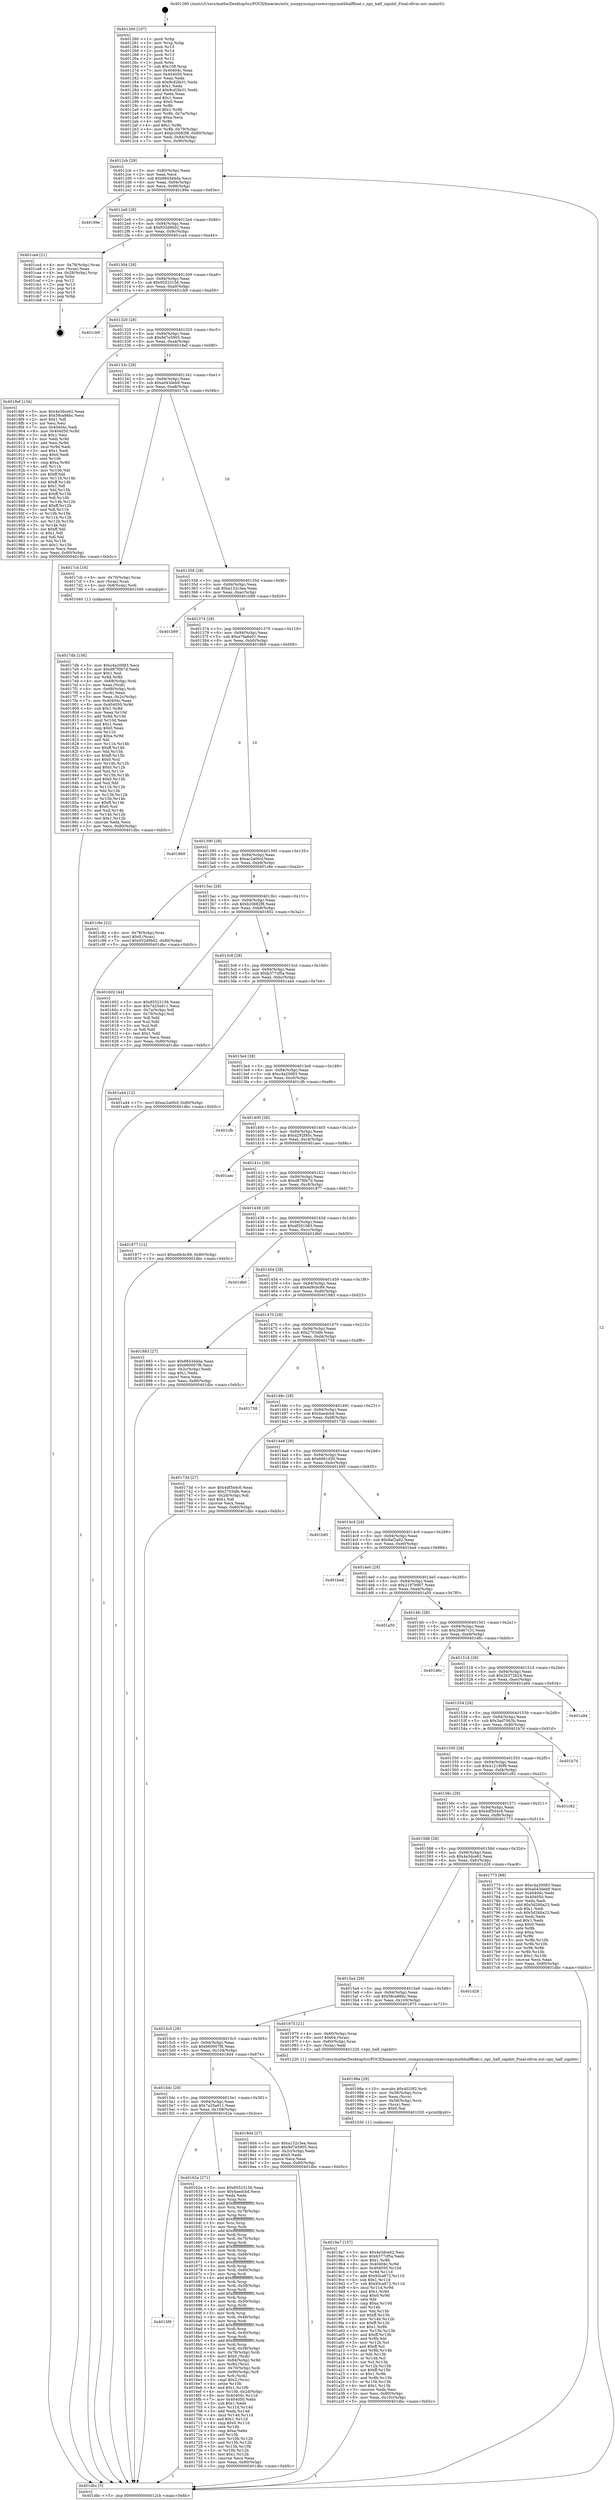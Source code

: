 digraph "0x401260" {
  label = "0x401260 (/mnt/c/Users/mathe/Desktop/tcc/POCII/binaries/extr_numpynumpycoresrcnpymathhalffloat.c_npy_half_signbit_Final-ollvm.out::main(0))"
  labelloc = "t"
  node[shape=record]

  Entry [label="",width=0.3,height=0.3,shape=circle,fillcolor=black,style=filled]
  "0x4012cb" [label="{
     0x4012cb [29]\l
     | [instrs]\l
     &nbsp;&nbsp;0x4012cb \<+3\>: mov -0x80(%rbp),%eax\l
     &nbsp;&nbsp;0x4012ce \<+2\>: mov %eax,%ecx\l
     &nbsp;&nbsp;0x4012d0 \<+6\>: sub $0x8843d4da,%ecx\l
     &nbsp;&nbsp;0x4012d6 \<+6\>: mov %eax,-0x94(%rbp)\l
     &nbsp;&nbsp;0x4012dc \<+6\>: mov %ecx,-0x98(%rbp)\l
     &nbsp;&nbsp;0x4012e2 \<+6\>: je 000000000040189e \<main+0x63e\>\l
  }"]
  "0x40189e" [label="{
     0x40189e\l
  }", style=dashed]
  "0x4012e8" [label="{
     0x4012e8 [28]\l
     | [instrs]\l
     &nbsp;&nbsp;0x4012e8 \<+5\>: jmp 00000000004012ed \<main+0x8d\>\l
     &nbsp;&nbsp;0x4012ed \<+6\>: mov -0x94(%rbp),%eax\l
     &nbsp;&nbsp;0x4012f3 \<+5\>: sub $0x932d9b02,%eax\l
     &nbsp;&nbsp;0x4012f8 \<+6\>: mov %eax,-0x9c(%rbp)\l
     &nbsp;&nbsp;0x4012fe \<+6\>: je 0000000000401ca4 \<main+0xa44\>\l
  }"]
  Exit [label="",width=0.3,height=0.3,shape=circle,fillcolor=black,style=filled,peripheries=2]
  "0x401ca4" [label="{
     0x401ca4 [21]\l
     | [instrs]\l
     &nbsp;&nbsp;0x401ca4 \<+4\>: mov -0x78(%rbp),%rax\l
     &nbsp;&nbsp;0x401ca8 \<+2\>: mov (%rax),%eax\l
     &nbsp;&nbsp;0x401caa \<+4\>: lea -0x28(%rbp),%rsp\l
     &nbsp;&nbsp;0x401cae \<+1\>: pop %rbx\l
     &nbsp;&nbsp;0x401caf \<+2\>: pop %r12\l
     &nbsp;&nbsp;0x401cb1 \<+2\>: pop %r13\l
     &nbsp;&nbsp;0x401cb3 \<+2\>: pop %r14\l
     &nbsp;&nbsp;0x401cb5 \<+2\>: pop %r15\l
     &nbsp;&nbsp;0x401cb7 \<+1\>: pop %rbp\l
     &nbsp;&nbsp;0x401cb8 \<+1\>: ret\l
  }"]
  "0x401304" [label="{
     0x401304 [28]\l
     | [instrs]\l
     &nbsp;&nbsp;0x401304 \<+5\>: jmp 0000000000401309 \<main+0xa9\>\l
     &nbsp;&nbsp;0x401309 \<+6\>: mov -0x94(%rbp),%eax\l
     &nbsp;&nbsp;0x40130f \<+5\>: sub $0x95523156,%eax\l
     &nbsp;&nbsp;0x401314 \<+6\>: mov %eax,-0xa0(%rbp)\l
     &nbsp;&nbsp;0x40131a \<+6\>: je 0000000000401cb9 \<main+0xa59\>\l
  }"]
  "0x4019a7" [label="{
     0x4019a7 [157]\l
     | [instrs]\l
     &nbsp;&nbsp;0x4019a7 \<+5\>: mov $0x4e3dce62,%esi\l
     &nbsp;&nbsp;0x4019ac \<+5\>: mov $0xb377cf5a,%edx\l
     &nbsp;&nbsp;0x4019b1 \<+3\>: mov $0x1,%r8b\l
     &nbsp;&nbsp;0x4019b4 \<+8\>: mov 0x40404c,%r9d\l
     &nbsp;&nbsp;0x4019bc \<+8\>: mov 0x404050,%r10d\l
     &nbsp;&nbsp;0x4019c4 \<+3\>: mov %r9d,%r11d\l
     &nbsp;&nbsp;0x4019c7 \<+7\>: add $0x93ca672,%r11d\l
     &nbsp;&nbsp;0x4019ce \<+4\>: sub $0x1,%r11d\l
     &nbsp;&nbsp;0x4019d2 \<+7\>: sub $0x93ca672,%r11d\l
     &nbsp;&nbsp;0x4019d9 \<+4\>: imul %r11d,%r9d\l
     &nbsp;&nbsp;0x4019dd \<+4\>: and $0x1,%r9d\l
     &nbsp;&nbsp;0x4019e1 \<+4\>: cmp $0x0,%r9d\l
     &nbsp;&nbsp;0x4019e5 \<+3\>: sete %bl\l
     &nbsp;&nbsp;0x4019e8 \<+4\>: cmp $0xa,%r10d\l
     &nbsp;&nbsp;0x4019ec \<+4\>: setl %r14b\l
     &nbsp;&nbsp;0x4019f0 \<+3\>: mov %bl,%r15b\l
     &nbsp;&nbsp;0x4019f3 \<+4\>: xor $0xff,%r15b\l
     &nbsp;&nbsp;0x4019f7 \<+3\>: mov %r14b,%r12b\l
     &nbsp;&nbsp;0x4019fa \<+4\>: xor $0xff,%r12b\l
     &nbsp;&nbsp;0x4019fe \<+4\>: xor $0x1,%r8b\l
     &nbsp;&nbsp;0x401a02 \<+3\>: mov %r15b,%r13b\l
     &nbsp;&nbsp;0x401a05 \<+4\>: and $0xff,%r13b\l
     &nbsp;&nbsp;0x401a09 \<+3\>: and %r8b,%bl\l
     &nbsp;&nbsp;0x401a0c \<+3\>: mov %r12b,%cl\l
     &nbsp;&nbsp;0x401a0f \<+3\>: and $0xff,%cl\l
     &nbsp;&nbsp;0x401a12 \<+3\>: and %r8b,%r14b\l
     &nbsp;&nbsp;0x401a15 \<+3\>: or %bl,%r13b\l
     &nbsp;&nbsp;0x401a18 \<+3\>: or %r14b,%cl\l
     &nbsp;&nbsp;0x401a1b \<+3\>: xor %cl,%r13b\l
     &nbsp;&nbsp;0x401a1e \<+3\>: or %r12b,%r15b\l
     &nbsp;&nbsp;0x401a21 \<+4\>: xor $0xff,%r15b\l
     &nbsp;&nbsp;0x401a25 \<+4\>: or $0x1,%r8b\l
     &nbsp;&nbsp;0x401a29 \<+3\>: and %r8b,%r15b\l
     &nbsp;&nbsp;0x401a2c \<+3\>: or %r15b,%r13b\l
     &nbsp;&nbsp;0x401a2f \<+4\>: test $0x1,%r13b\l
     &nbsp;&nbsp;0x401a33 \<+3\>: cmovne %edx,%esi\l
     &nbsp;&nbsp;0x401a36 \<+3\>: mov %esi,-0x80(%rbp)\l
     &nbsp;&nbsp;0x401a39 \<+6\>: mov %eax,-0x10c(%rbp)\l
     &nbsp;&nbsp;0x401a3f \<+5\>: jmp 0000000000401dbc \<main+0xb5c\>\l
  }"]
  "0x401cb9" [label="{
     0x401cb9\l
  }", style=dashed]
  "0x401320" [label="{
     0x401320 [28]\l
     | [instrs]\l
     &nbsp;&nbsp;0x401320 \<+5\>: jmp 0000000000401325 \<main+0xc5\>\l
     &nbsp;&nbsp;0x401325 \<+6\>: mov -0x94(%rbp),%eax\l
     &nbsp;&nbsp;0x40132b \<+5\>: sub $0x9d7e5905,%eax\l
     &nbsp;&nbsp;0x401330 \<+6\>: mov %eax,-0xa4(%rbp)\l
     &nbsp;&nbsp;0x401336 \<+6\>: je 00000000004018ef \<main+0x68f\>\l
  }"]
  "0x40198a" [label="{
     0x40198a [29]\l
     | [instrs]\l
     &nbsp;&nbsp;0x40198a \<+10\>: movabs $0x4020f2,%rdi\l
     &nbsp;&nbsp;0x401994 \<+4\>: mov -0x58(%rbp),%rcx\l
     &nbsp;&nbsp;0x401998 \<+2\>: mov %eax,(%rcx)\l
     &nbsp;&nbsp;0x40199a \<+4\>: mov -0x58(%rbp),%rcx\l
     &nbsp;&nbsp;0x40199e \<+2\>: mov (%rcx),%esi\l
     &nbsp;&nbsp;0x4019a0 \<+2\>: mov $0x0,%al\l
     &nbsp;&nbsp;0x4019a2 \<+5\>: call 0000000000401030 \<printf@plt\>\l
     | [calls]\l
     &nbsp;&nbsp;0x401030 \{1\} (unknown)\l
  }"]
  "0x4018ef" [label="{
     0x4018ef [134]\l
     | [instrs]\l
     &nbsp;&nbsp;0x4018ef \<+5\>: mov $0x4e3dce62,%eax\l
     &nbsp;&nbsp;0x4018f4 \<+5\>: mov $0x58ca86bc,%ecx\l
     &nbsp;&nbsp;0x4018f9 \<+2\>: mov $0x1,%dl\l
     &nbsp;&nbsp;0x4018fb \<+2\>: xor %esi,%esi\l
     &nbsp;&nbsp;0x4018fd \<+7\>: mov 0x40404c,%edi\l
     &nbsp;&nbsp;0x401904 \<+8\>: mov 0x404050,%r8d\l
     &nbsp;&nbsp;0x40190c \<+3\>: sub $0x1,%esi\l
     &nbsp;&nbsp;0x40190f \<+3\>: mov %edi,%r9d\l
     &nbsp;&nbsp;0x401912 \<+3\>: add %esi,%r9d\l
     &nbsp;&nbsp;0x401915 \<+4\>: imul %r9d,%edi\l
     &nbsp;&nbsp;0x401919 \<+3\>: and $0x1,%edi\l
     &nbsp;&nbsp;0x40191c \<+3\>: cmp $0x0,%edi\l
     &nbsp;&nbsp;0x40191f \<+4\>: sete %r10b\l
     &nbsp;&nbsp;0x401923 \<+4\>: cmp $0xa,%r8d\l
     &nbsp;&nbsp;0x401927 \<+4\>: setl %r11b\l
     &nbsp;&nbsp;0x40192b \<+3\>: mov %r10b,%bl\l
     &nbsp;&nbsp;0x40192e \<+3\>: xor $0xff,%bl\l
     &nbsp;&nbsp;0x401931 \<+3\>: mov %r11b,%r14b\l
     &nbsp;&nbsp;0x401934 \<+4\>: xor $0xff,%r14b\l
     &nbsp;&nbsp;0x401938 \<+3\>: xor $0x1,%dl\l
     &nbsp;&nbsp;0x40193b \<+3\>: mov %bl,%r15b\l
     &nbsp;&nbsp;0x40193e \<+4\>: and $0xff,%r15b\l
     &nbsp;&nbsp;0x401942 \<+3\>: and %dl,%r10b\l
     &nbsp;&nbsp;0x401945 \<+3\>: mov %r14b,%r12b\l
     &nbsp;&nbsp;0x401948 \<+4\>: and $0xff,%r12b\l
     &nbsp;&nbsp;0x40194c \<+3\>: and %dl,%r11b\l
     &nbsp;&nbsp;0x40194f \<+3\>: or %r10b,%r15b\l
     &nbsp;&nbsp;0x401952 \<+3\>: or %r11b,%r12b\l
     &nbsp;&nbsp;0x401955 \<+3\>: xor %r12b,%r15b\l
     &nbsp;&nbsp;0x401958 \<+3\>: or %r14b,%bl\l
     &nbsp;&nbsp;0x40195b \<+3\>: xor $0xff,%bl\l
     &nbsp;&nbsp;0x40195e \<+3\>: or $0x1,%dl\l
     &nbsp;&nbsp;0x401961 \<+2\>: and %dl,%bl\l
     &nbsp;&nbsp;0x401963 \<+3\>: or %bl,%r15b\l
     &nbsp;&nbsp;0x401966 \<+4\>: test $0x1,%r15b\l
     &nbsp;&nbsp;0x40196a \<+3\>: cmovne %ecx,%eax\l
     &nbsp;&nbsp;0x40196d \<+3\>: mov %eax,-0x80(%rbp)\l
     &nbsp;&nbsp;0x401970 \<+5\>: jmp 0000000000401dbc \<main+0xb5c\>\l
  }"]
  "0x40133c" [label="{
     0x40133c [28]\l
     | [instrs]\l
     &nbsp;&nbsp;0x40133c \<+5\>: jmp 0000000000401341 \<main+0xe1\>\l
     &nbsp;&nbsp;0x401341 \<+6\>: mov -0x94(%rbp),%eax\l
     &nbsp;&nbsp;0x401347 \<+5\>: sub $0xa043deb9,%eax\l
     &nbsp;&nbsp;0x40134c \<+6\>: mov %eax,-0xa8(%rbp)\l
     &nbsp;&nbsp;0x401352 \<+6\>: je 00000000004017cb \<main+0x56b\>\l
  }"]
  "0x4017db" [label="{
     0x4017db [156]\l
     | [instrs]\l
     &nbsp;&nbsp;0x4017db \<+5\>: mov $0xc4a20083,%ecx\l
     &nbsp;&nbsp;0x4017e0 \<+5\>: mov $0xd87f0b7d,%edx\l
     &nbsp;&nbsp;0x4017e5 \<+3\>: mov $0x1,%sil\l
     &nbsp;&nbsp;0x4017e8 \<+3\>: xor %r8d,%r8d\l
     &nbsp;&nbsp;0x4017eb \<+4\>: mov -0x68(%rbp),%rdi\l
     &nbsp;&nbsp;0x4017ef \<+2\>: mov %eax,(%rdi)\l
     &nbsp;&nbsp;0x4017f1 \<+4\>: mov -0x68(%rbp),%rdi\l
     &nbsp;&nbsp;0x4017f5 \<+2\>: mov (%rdi),%eax\l
     &nbsp;&nbsp;0x4017f7 \<+3\>: mov %eax,-0x2c(%rbp)\l
     &nbsp;&nbsp;0x4017fa \<+7\>: mov 0x40404c,%eax\l
     &nbsp;&nbsp;0x401801 \<+8\>: mov 0x404050,%r9d\l
     &nbsp;&nbsp;0x401809 \<+4\>: sub $0x1,%r8d\l
     &nbsp;&nbsp;0x40180d \<+3\>: mov %eax,%r10d\l
     &nbsp;&nbsp;0x401810 \<+3\>: add %r8d,%r10d\l
     &nbsp;&nbsp;0x401813 \<+4\>: imul %r10d,%eax\l
     &nbsp;&nbsp;0x401817 \<+3\>: and $0x1,%eax\l
     &nbsp;&nbsp;0x40181a \<+3\>: cmp $0x0,%eax\l
     &nbsp;&nbsp;0x40181d \<+4\>: sete %r11b\l
     &nbsp;&nbsp;0x401821 \<+4\>: cmp $0xa,%r9d\l
     &nbsp;&nbsp;0x401825 \<+3\>: setl %bl\l
     &nbsp;&nbsp;0x401828 \<+3\>: mov %r11b,%r14b\l
     &nbsp;&nbsp;0x40182b \<+4\>: xor $0xff,%r14b\l
     &nbsp;&nbsp;0x40182f \<+3\>: mov %bl,%r15b\l
     &nbsp;&nbsp;0x401832 \<+4\>: xor $0xff,%r15b\l
     &nbsp;&nbsp;0x401836 \<+4\>: xor $0x0,%sil\l
     &nbsp;&nbsp;0x40183a \<+3\>: mov %r14b,%r12b\l
     &nbsp;&nbsp;0x40183d \<+4\>: and $0x0,%r12b\l
     &nbsp;&nbsp;0x401841 \<+3\>: and %sil,%r11b\l
     &nbsp;&nbsp;0x401844 \<+3\>: mov %r15b,%r13b\l
     &nbsp;&nbsp;0x401847 \<+4\>: and $0x0,%r13b\l
     &nbsp;&nbsp;0x40184b \<+3\>: and %sil,%bl\l
     &nbsp;&nbsp;0x40184e \<+3\>: or %r11b,%r12b\l
     &nbsp;&nbsp;0x401851 \<+3\>: or %bl,%r13b\l
     &nbsp;&nbsp;0x401854 \<+3\>: xor %r13b,%r12b\l
     &nbsp;&nbsp;0x401857 \<+3\>: or %r15b,%r14b\l
     &nbsp;&nbsp;0x40185a \<+4\>: xor $0xff,%r14b\l
     &nbsp;&nbsp;0x40185e \<+4\>: or $0x0,%sil\l
     &nbsp;&nbsp;0x401862 \<+3\>: and %sil,%r14b\l
     &nbsp;&nbsp;0x401865 \<+3\>: or %r14b,%r12b\l
     &nbsp;&nbsp;0x401868 \<+4\>: test $0x1,%r12b\l
     &nbsp;&nbsp;0x40186c \<+3\>: cmovne %edx,%ecx\l
     &nbsp;&nbsp;0x40186f \<+3\>: mov %ecx,-0x80(%rbp)\l
     &nbsp;&nbsp;0x401872 \<+5\>: jmp 0000000000401dbc \<main+0xb5c\>\l
  }"]
  "0x4017cb" [label="{
     0x4017cb [16]\l
     | [instrs]\l
     &nbsp;&nbsp;0x4017cb \<+4\>: mov -0x70(%rbp),%rax\l
     &nbsp;&nbsp;0x4017cf \<+3\>: mov (%rax),%rax\l
     &nbsp;&nbsp;0x4017d2 \<+4\>: mov 0x8(%rax),%rdi\l
     &nbsp;&nbsp;0x4017d6 \<+5\>: call 0000000000401040 \<atoi@plt\>\l
     | [calls]\l
     &nbsp;&nbsp;0x401040 \{1\} (unknown)\l
  }"]
  "0x401358" [label="{
     0x401358 [28]\l
     | [instrs]\l
     &nbsp;&nbsp;0x401358 \<+5\>: jmp 000000000040135d \<main+0xfd\>\l
     &nbsp;&nbsp;0x40135d \<+6\>: mov -0x94(%rbp),%eax\l
     &nbsp;&nbsp;0x401363 \<+5\>: sub $0xa132c3ea,%eax\l
     &nbsp;&nbsp;0x401368 \<+6\>: mov %eax,-0xac(%rbp)\l
     &nbsp;&nbsp;0x40136e \<+6\>: je 0000000000401b89 \<main+0x929\>\l
  }"]
  "0x4015f8" [label="{
     0x4015f8\l
  }", style=dashed]
  "0x401b89" [label="{
     0x401b89\l
  }", style=dashed]
  "0x401374" [label="{
     0x401374 [28]\l
     | [instrs]\l
     &nbsp;&nbsp;0x401374 \<+5\>: jmp 0000000000401379 \<main+0x119\>\l
     &nbsp;&nbsp;0x401379 \<+6\>: mov -0x94(%rbp),%eax\l
     &nbsp;&nbsp;0x40137f \<+5\>: sub $0xa76a6e01,%eax\l
     &nbsp;&nbsp;0x401384 \<+6\>: mov %eax,-0xb0(%rbp)\l
     &nbsp;&nbsp;0x40138a \<+6\>: je 00000000004018b9 \<main+0x659\>\l
  }"]
  "0x40162e" [label="{
     0x40162e [271]\l
     | [instrs]\l
     &nbsp;&nbsp;0x40162e \<+5\>: mov $0x95523156,%eax\l
     &nbsp;&nbsp;0x401633 \<+5\>: mov $0x4aedcbd,%ecx\l
     &nbsp;&nbsp;0x401638 \<+2\>: xor %edx,%edx\l
     &nbsp;&nbsp;0x40163a \<+3\>: mov %rsp,%rsi\l
     &nbsp;&nbsp;0x40163d \<+4\>: add $0xfffffffffffffff0,%rsi\l
     &nbsp;&nbsp;0x401641 \<+3\>: mov %rsi,%rsp\l
     &nbsp;&nbsp;0x401644 \<+4\>: mov %rsi,-0x78(%rbp)\l
     &nbsp;&nbsp;0x401648 \<+3\>: mov %rsp,%rsi\l
     &nbsp;&nbsp;0x40164b \<+4\>: add $0xfffffffffffffff0,%rsi\l
     &nbsp;&nbsp;0x40164f \<+3\>: mov %rsi,%rsp\l
     &nbsp;&nbsp;0x401652 \<+3\>: mov %rsp,%rdi\l
     &nbsp;&nbsp;0x401655 \<+4\>: add $0xfffffffffffffff0,%rdi\l
     &nbsp;&nbsp;0x401659 \<+3\>: mov %rdi,%rsp\l
     &nbsp;&nbsp;0x40165c \<+4\>: mov %rdi,-0x70(%rbp)\l
     &nbsp;&nbsp;0x401660 \<+3\>: mov %rsp,%rdi\l
     &nbsp;&nbsp;0x401663 \<+4\>: add $0xfffffffffffffff0,%rdi\l
     &nbsp;&nbsp;0x401667 \<+3\>: mov %rdi,%rsp\l
     &nbsp;&nbsp;0x40166a \<+4\>: mov %rdi,-0x68(%rbp)\l
     &nbsp;&nbsp;0x40166e \<+3\>: mov %rsp,%rdi\l
     &nbsp;&nbsp;0x401671 \<+4\>: add $0xfffffffffffffff0,%rdi\l
     &nbsp;&nbsp;0x401675 \<+3\>: mov %rdi,%rsp\l
     &nbsp;&nbsp;0x401678 \<+4\>: mov %rdi,-0x60(%rbp)\l
     &nbsp;&nbsp;0x40167c \<+3\>: mov %rsp,%rdi\l
     &nbsp;&nbsp;0x40167f \<+4\>: add $0xfffffffffffffff0,%rdi\l
     &nbsp;&nbsp;0x401683 \<+3\>: mov %rdi,%rsp\l
     &nbsp;&nbsp;0x401686 \<+4\>: mov %rdi,-0x58(%rbp)\l
     &nbsp;&nbsp;0x40168a \<+3\>: mov %rsp,%rdi\l
     &nbsp;&nbsp;0x40168d \<+4\>: add $0xfffffffffffffff0,%rdi\l
     &nbsp;&nbsp;0x401691 \<+3\>: mov %rdi,%rsp\l
     &nbsp;&nbsp;0x401694 \<+4\>: mov %rdi,-0x50(%rbp)\l
     &nbsp;&nbsp;0x401698 \<+3\>: mov %rsp,%rdi\l
     &nbsp;&nbsp;0x40169b \<+4\>: add $0xfffffffffffffff0,%rdi\l
     &nbsp;&nbsp;0x40169f \<+3\>: mov %rdi,%rsp\l
     &nbsp;&nbsp;0x4016a2 \<+4\>: mov %rdi,-0x48(%rbp)\l
     &nbsp;&nbsp;0x4016a6 \<+3\>: mov %rsp,%rdi\l
     &nbsp;&nbsp;0x4016a9 \<+4\>: add $0xfffffffffffffff0,%rdi\l
     &nbsp;&nbsp;0x4016ad \<+3\>: mov %rdi,%rsp\l
     &nbsp;&nbsp;0x4016b0 \<+4\>: mov %rdi,-0x40(%rbp)\l
     &nbsp;&nbsp;0x4016b4 \<+3\>: mov %rsp,%rdi\l
     &nbsp;&nbsp;0x4016b7 \<+4\>: add $0xfffffffffffffff0,%rdi\l
     &nbsp;&nbsp;0x4016bb \<+3\>: mov %rdi,%rsp\l
     &nbsp;&nbsp;0x4016be \<+4\>: mov %rdi,-0x38(%rbp)\l
     &nbsp;&nbsp;0x4016c2 \<+4\>: mov -0x78(%rbp),%rdi\l
     &nbsp;&nbsp;0x4016c6 \<+6\>: movl $0x0,(%rdi)\l
     &nbsp;&nbsp;0x4016cc \<+7\>: mov -0x84(%rbp),%r8d\l
     &nbsp;&nbsp;0x4016d3 \<+3\>: mov %r8d,(%rsi)\l
     &nbsp;&nbsp;0x4016d6 \<+4\>: mov -0x70(%rbp),%rdi\l
     &nbsp;&nbsp;0x4016da \<+7\>: mov -0x90(%rbp),%r9\l
     &nbsp;&nbsp;0x4016e1 \<+3\>: mov %r9,(%rdi)\l
     &nbsp;&nbsp;0x4016e4 \<+3\>: cmpl $0x2,(%rsi)\l
     &nbsp;&nbsp;0x4016e7 \<+4\>: setne %r10b\l
     &nbsp;&nbsp;0x4016eb \<+4\>: and $0x1,%r10b\l
     &nbsp;&nbsp;0x4016ef \<+4\>: mov %r10b,-0x2d(%rbp)\l
     &nbsp;&nbsp;0x4016f3 \<+8\>: mov 0x40404c,%r11d\l
     &nbsp;&nbsp;0x4016fb \<+7\>: mov 0x404050,%ebx\l
     &nbsp;&nbsp;0x401702 \<+3\>: sub $0x1,%edx\l
     &nbsp;&nbsp;0x401705 \<+3\>: mov %r11d,%r14d\l
     &nbsp;&nbsp;0x401708 \<+3\>: add %edx,%r14d\l
     &nbsp;&nbsp;0x40170b \<+4\>: imul %r14d,%r11d\l
     &nbsp;&nbsp;0x40170f \<+4\>: and $0x1,%r11d\l
     &nbsp;&nbsp;0x401713 \<+4\>: cmp $0x0,%r11d\l
     &nbsp;&nbsp;0x401717 \<+4\>: sete %r10b\l
     &nbsp;&nbsp;0x40171b \<+3\>: cmp $0xa,%ebx\l
     &nbsp;&nbsp;0x40171e \<+4\>: setl %r15b\l
     &nbsp;&nbsp;0x401722 \<+3\>: mov %r10b,%r12b\l
     &nbsp;&nbsp;0x401725 \<+3\>: and %r15b,%r12b\l
     &nbsp;&nbsp;0x401728 \<+3\>: xor %r15b,%r10b\l
     &nbsp;&nbsp;0x40172b \<+3\>: or %r10b,%r12b\l
     &nbsp;&nbsp;0x40172e \<+4\>: test $0x1,%r12b\l
     &nbsp;&nbsp;0x401732 \<+3\>: cmovne %ecx,%eax\l
     &nbsp;&nbsp;0x401735 \<+3\>: mov %eax,-0x80(%rbp)\l
     &nbsp;&nbsp;0x401738 \<+5\>: jmp 0000000000401dbc \<main+0xb5c\>\l
  }"]
  "0x4018b9" [label="{
     0x4018b9\l
  }", style=dashed]
  "0x401390" [label="{
     0x401390 [28]\l
     | [instrs]\l
     &nbsp;&nbsp;0x401390 \<+5\>: jmp 0000000000401395 \<main+0x135\>\l
     &nbsp;&nbsp;0x401395 \<+6\>: mov -0x94(%rbp),%eax\l
     &nbsp;&nbsp;0x40139b \<+5\>: sub $0xac2a00cf,%eax\l
     &nbsp;&nbsp;0x4013a0 \<+6\>: mov %eax,-0xb4(%rbp)\l
     &nbsp;&nbsp;0x4013a6 \<+6\>: je 0000000000401c8e \<main+0xa2e\>\l
  }"]
  "0x4015dc" [label="{
     0x4015dc [28]\l
     | [instrs]\l
     &nbsp;&nbsp;0x4015dc \<+5\>: jmp 00000000004015e1 \<main+0x381\>\l
     &nbsp;&nbsp;0x4015e1 \<+6\>: mov -0x94(%rbp),%eax\l
     &nbsp;&nbsp;0x4015e7 \<+5\>: sub $0x7a25a911,%eax\l
     &nbsp;&nbsp;0x4015ec \<+6\>: mov %eax,-0x108(%rbp)\l
     &nbsp;&nbsp;0x4015f2 \<+6\>: je 000000000040162e \<main+0x3ce\>\l
  }"]
  "0x401c8e" [label="{
     0x401c8e [22]\l
     | [instrs]\l
     &nbsp;&nbsp;0x401c8e \<+4\>: mov -0x78(%rbp),%rax\l
     &nbsp;&nbsp;0x401c92 \<+6\>: movl $0x0,(%rax)\l
     &nbsp;&nbsp;0x401c98 \<+7\>: movl $0x932d9b02,-0x80(%rbp)\l
     &nbsp;&nbsp;0x401c9f \<+5\>: jmp 0000000000401dbc \<main+0xb5c\>\l
  }"]
  "0x4013ac" [label="{
     0x4013ac [28]\l
     | [instrs]\l
     &nbsp;&nbsp;0x4013ac \<+5\>: jmp 00000000004013b1 \<main+0x151\>\l
     &nbsp;&nbsp;0x4013b1 \<+6\>: mov -0x94(%rbp),%eax\l
     &nbsp;&nbsp;0x4013b7 \<+5\>: sub $0xb20682f8,%eax\l
     &nbsp;&nbsp;0x4013bc \<+6\>: mov %eax,-0xb8(%rbp)\l
     &nbsp;&nbsp;0x4013c2 \<+6\>: je 0000000000401602 \<main+0x3a2\>\l
  }"]
  "0x4018d4" [label="{
     0x4018d4 [27]\l
     | [instrs]\l
     &nbsp;&nbsp;0x4018d4 \<+5\>: mov $0xa132c3ea,%eax\l
     &nbsp;&nbsp;0x4018d9 \<+5\>: mov $0x9d7e5905,%ecx\l
     &nbsp;&nbsp;0x4018de \<+3\>: mov -0x2c(%rbp),%edx\l
     &nbsp;&nbsp;0x4018e1 \<+3\>: cmp $0x0,%edx\l
     &nbsp;&nbsp;0x4018e4 \<+3\>: cmove %ecx,%eax\l
     &nbsp;&nbsp;0x4018e7 \<+3\>: mov %eax,-0x80(%rbp)\l
     &nbsp;&nbsp;0x4018ea \<+5\>: jmp 0000000000401dbc \<main+0xb5c\>\l
  }"]
  "0x401602" [label="{
     0x401602 [44]\l
     | [instrs]\l
     &nbsp;&nbsp;0x401602 \<+5\>: mov $0x95523156,%eax\l
     &nbsp;&nbsp;0x401607 \<+5\>: mov $0x7a25a911,%ecx\l
     &nbsp;&nbsp;0x40160c \<+3\>: mov -0x7a(%rbp),%dl\l
     &nbsp;&nbsp;0x40160f \<+4\>: mov -0x79(%rbp),%sil\l
     &nbsp;&nbsp;0x401613 \<+3\>: mov %dl,%dil\l
     &nbsp;&nbsp;0x401616 \<+3\>: and %sil,%dil\l
     &nbsp;&nbsp;0x401619 \<+3\>: xor %sil,%dl\l
     &nbsp;&nbsp;0x40161c \<+3\>: or %dl,%dil\l
     &nbsp;&nbsp;0x40161f \<+4\>: test $0x1,%dil\l
     &nbsp;&nbsp;0x401623 \<+3\>: cmovne %ecx,%eax\l
     &nbsp;&nbsp;0x401626 \<+3\>: mov %eax,-0x80(%rbp)\l
     &nbsp;&nbsp;0x401629 \<+5\>: jmp 0000000000401dbc \<main+0xb5c\>\l
  }"]
  "0x4013c8" [label="{
     0x4013c8 [28]\l
     | [instrs]\l
     &nbsp;&nbsp;0x4013c8 \<+5\>: jmp 00000000004013cd \<main+0x16d\>\l
     &nbsp;&nbsp;0x4013cd \<+6\>: mov -0x94(%rbp),%eax\l
     &nbsp;&nbsp;0x4013d3 \<+5\>: sub $0xb377cf5a,%eax\l
     &nbsp;&nbsp;0x4013d8 \<+6\>: mov %eax,-0xbc(%rbp)\l
     &nbsp;&nbsp;0x4013de \<+6\>: je 0000000000401a44 \<main+0x7e4\>\l
  }"]
  "0x401dbc" [label="{
     0x401dbc [5]\l
     | [instrs]\l
     &nbsp;&nbsp;0x401dbc \<+5\>: jmp 00000000004012cb \<main+0x6b\>\l
  }"]
  "0x401260" [label="{
     0x401260 [107]\l
     | [instrs]\l
     &nbsp;&nbsp;0x401260 \<+1\>: push %rbp\l
     &nbsp;&nbsp;0x401261 \<+3\>: mov %rsp,%rbp\l
     &nbsp;&nbsp;0x401264 \<+2\>: push %r15\l
     &nbsp;&nbsp;0x401266 \<+2\>: push %r14\l
     &nbsp;&nbsp;0x401268 \<+2\>: push %r13\l
     &nbsp;&nbsp;0x40126a \<+2\>: push %r12\l
     &nbsp;&nbsp;0x40126c \<+1\>: push %rbx\l
     &nbsp;&nbsp;0x40126d \<+7\>: sub $0x108,%rsp\l
     &nbsp;&nbsp;0x401274 \<+7\>: mov 0x40404c,%eax\l
     &nbsp;&nbsp;0x40127b \<+7\>: mov 0x404050,%ecx\l
     &nbsp;&nbsp;0x401282 \<+2\>: mov %eax,%edx\l
     &nbsp;&nbsp;0x401284 \<+6\>: sub $0x9cd2fe31,%edx\l
     &nbsp;&nbsp;0x40128a \<+3\>: sub $0x1,%edx\l
     &nbsp;&nbsp;0x40128d \<+6\>: add $0x9cd2fe31,%edx\l
     &nbsp;&nbsp;0x401293 \<+3\>: imul %edx,%eax\l
     &nbsp;&nbsp;0x401296 \<+3\>: and $0x1,%eax\l
     &nbsp;&nbsp;0x401299 \<+3\>: cmp $0x0,%eax\l
     &nbsp;&nbsp;0x40129c \<+4\>: sete %r8b\l
     &nbsp;&nbsp;0x4012a0 \<+4\>: and $0x1,%r8b\l
     &nbsp;&nbsp;0x4012a4 \<+4\>: mov %r8b,-0x7a(%rbp)\l
     &nbsp;&nbsp;0x4012a8 \<+3\>: cmp $0xa,%ecx\l
     &nbsp;&nbsp;0x4012ab \<+4\>: setl %r8b\l
     &nbsp;&nbsp;0x4012af \<+4\>: and $0x1,%r8b\l
     &nbsp;&nbsp;0x4012b3 \<+4\>: mov %r8b,-0x79(%rbp)\l
     &nbsp;&nbsp;0x4012b7 \<+7\>: movl $0xb20682f8,-0x80(%rbp)\l
     &nbsp;&nbsp;0x4012be \<+6\>: mov %edi,-0x84(%rbp)\l
     &nbsp;&nbsp;0x4012c4 \<+7\>: mov %rsi,-0x90(%rbp)\l
  }"]
  "0x4015c0" [label="{
     0x4015c0 [28]\l
     | [instrs]\l
     &nbsp;&nbsp;0x4015c0 \<+5\>: jmp 00000000004015c5 \<main+0x365\>\l
     &nbsp;&nbsp;0x4015c5 \<+6\>: mov -0x94(%rbp),%eax\l
     &nbsp;&nbsp;0x4015cb \<+5\>: sub $0x660007f6,%eax\l
     &nbsp;&nbsp;0x4015d0 \<+6\>: mov %eax,-0x104(%rbp)\l
     &nbsp;&nbsp;0x4015d6 \<+6\>: je 00000000004018d4 \<main+0x674\>\l
  }"]
  "0x401a44" [label="{
     0x401a44 [12]\l
     | [instrs]\l
     &nbsp;&nbsp;0x401a44 \<+7\>: movl $0xac2a00cf,-0x80(%rbp)\l
     &nbsp;&nbsp;0x401a4b \<+5\>: jmp 0000000000401dbc \<main+0xb5c\>\l
  }"]
  "0x4013e4" [label="{
     0x4013e4 [28]\l
     | [instrs]\l
     &nbsp;&nbsp;0x4013e4 \<+5\>: jmp 00000000004013e9 \<main+0x189\>\l
     &nbsp;&nbsp;0x4013e9 \<+6\>: mov -0x94(%rbp),%eax\l
     &nbsp;&nbsp;0x4013ef \<+5\>: sub $0xc4a20083,%eax\l
     &nbsp;&nbsp;0x4013f4 \<+6\>: mov %eax,-0xc0(%rbp)\l
     &nbsp;&nbsp;0x4013fa \<+6\>: je 0000000000401cfb \<main+0xa9b\>\l
  }"]
  "0x401975" [label="{
     0x401975 [21]\l
     | [instrs]\l
     &nbsp;&nbsp;0x401975 \<+4\>: mov -0x60(%rbp),%rax\l
     &nbsp;&nbsp;0x401979 \<+6\>: movl $0x64,(%rax)\l
     &nbsp;&nbsp;0x40197f \<+4\>: mov -0x60(%rbp),%rax\l
     &nbsp;&nbsp;0x401983 \<+2\>: mov (%rax),%edi\l
     &nbsp;&nbsp;0x401985 \<+5\>: call 0000000000401220 \<npy_half_signbit\>\l
     | [calls]\l
     &nbsp;&nbsp;0x401220 \{1\} (/mnt/c/Users/mathe/Desktop/tcc/POCII/binaries/extr_numpynumpycoresrcnpymathhalffloat.c_npy_half_signbit_Final-ollvm.out::npy_half_signbit)\l
  }"]
  "0x401cfb" [label="{
     0x401cfb\l
  }", style=dashed]
  "0x401400" [label="{
     0x401400 [28]\l
     | [instrs]\l
     &nbsp;&nbsp;0x401400 \<+5\>: jmp 0000000000401405 \<main+0x1a5\>\l
     &nbsp;&nbsp;0x401405 \<+6\>: mov -0x94(%rbp),%eax\l
     &nbsp;&nbsp;0x40140b \<+5\>: sub $0xd292f95c,%eax\l
     &nbsp;&nbsp;0x401410 \<+6\>: mov %eax,-0xc4(%rbp)\l
     &nbsp;&nbsp;0x401416 \<+6\>: je 0000000000401aec \<main+0x88c\>\l
  }"]
  "0x4015a4" [label="{
     0x4015a4 [28]\l
     | [instrs]\l
     &nbsp;&nbsp;0x4015a4 \<+5\>: jmp 00000000004015a9 \<main+0x349\>\l
     &nbsp;&nbsp;0x4015a9 \<+6\>: mov -0x94(%rbp),%eax\l
     &nbsp;&nbsp;0x4015af \<+5\>: sub $0x58ca86bc,%eax\l
     &nbsp;&nbsp;0x4015b4 \<+6\>: mov %eax,-0x100(%rbp)\l
     &nbsp;&nbsp;0x4015ba \<+6\>: je 0000000000401975 \<main+0x715\>\l
  }"]
  "0x401aec" [label="{
     0x401aec\l
  }", style=dashed]
  "0x40141c" [label="{
     0x40141c [28]\l
     | [instrs]\l
     &nbsp;&nbsp;0x40141c \<+5\>: jmp 0000000000401421 \<main+0x1c1\>\l
     &nbsp;&nbsp;0x401421 \<+6\>: mov -0x94(%rbp),%eax\l
     &nbsp;&nbsp;0x401427 \<+5\>: sub $0xd87f0b7d,%eax\l
     &nbsp;&nbsp;0x40142c \<+6\>: mov %eax,-0xc8(%rbp)\l
     &nbsp;&nbsp;0x401432 \<+6\>: je 0000000000401877 \<main+0x617\>\l
  }"]
  "0x401d28" [label="{
     0x401d28\l
  }", style=dashed]
  "0x401877" [label="{
     0x401877 [12]\l
     | [instrs]\l
     &nbsp;&nbsp;0x401877 \<+7\>: movl $0xed9cbc89,-0x80(%rbp)\l
     &nbsp;&nbsp;0x40187e \<+5\>: jmp 0000000000401dbc \<main+0xb5c\>\l
  }"]
  "0x401438" [label="{
     0x401438 [28]\l
     | [instrs]\l
     &nbsp;&nbsp;0x401438 \<+5\>: jmp 000000000040143d \<main+0x1dd\>\l
     &nbsp;&nbsp;0x40143d \<+6\>: mov -0x94(%rbp),%eax\l
     &nbsp;&nbsp;0x401443 \<+5\>: sub $0xdf201083,%eax\l
     &nbsp;&nbsp;0x401448 \<+6\>: mov %eax,-0xcc(%rbp)\l
     &nbsp;&nbsp;0x40144e \<+6\>: je 0000000000401db0 \<main+0xb50\>\l
  }"]
  "0x401588" [label="{
     0x401588 [28]\l
     | [instrs]\l
     &nbsp;&nbsp;0x401588 \<+5\>: jmp 000000000040158d \<main+0x32d\>\l
     &nbsp;&nbsp;0x40158d \<+6\>: mov -0x94(%rbp),%eax\l
     &nbsp;&nbsp;0x401593 \<+5\>: sub $0x4e3dce62,%eax\l
     &nbsp;&nbsp;0x401598 \<+6\>: mov %eax,-0xfc(%rbp)\l
     &nbsp;&nbsp;0x40159e \<+6\>: je 0000000000401d28 \<main+0xac8\>\l
  }"]
  "0x401db0" [label="{
     0x401db0\l
  }", style=dashed]
  "0x401454" [label="{
     0x401454 [28]\l
     | [instrs]\l
     &nbsp;&nbsp;0x401454 \<+5\>: jmp 0000000000401459 \<main+0x1f9\>\l
     &nbsp;&nbsp;0x401459 \<+6\>: mov -0x94(%rbp),%eax\l
     &nbsp;&nbsp;0x40145f \<+5\>: sub $0xed9cbc89,%eax\l
     &nbsp;&nbsp;0x401464 \<+6\>: mov %eax,-0xd0(%rbp)\l
     &nbsp;&nbsp;0x40146a \<+6\>: je 0000000000401883 \<main+0x623\>\l
  }"]
  "0x401773" [label="{
     0x401773 [88]\l
     | [instrs]\l
     &nbsp;&nbsp;0x401773 \<+5\>: mov $0xc4a20083,%eax\l
     &nbsp;&nbsp;0x401778 \<+5\>: mov $0xa043deb9,%ecx\l
     &nbsp;&nbsp;0x40177d \<+7\>: mov 0x40404c,%edx\l
     &nbsp;&nbsp;0x401784 \<+7\>: mov 0x404050,%esi\l
     &nbsp;&nbsp;0x40178b \<+2\>: mov %edx,%edi\l
     &nbsp;&nbsp;0x40178d \<+6\>: add $0x5d260a23,%edi\l
     &nbsp;&nbsp;0x401793 \<+3\>: sub $0x1,%edi\l
     &nbsp;&nbsp;0x401796 \<+6\>: sub $0x5d260a23,%edi\l
     &nbsp;&nbsp;0x40179c \<+3\>: imul %edi,%edx\l
     &nbsp;&nbsp;0x40179f \<+3\>: and $0x1,%edx\l
     &nbsp;&nbsp;0x4017a2 \<+3\>: cmp $0x0,%edx\l
     &nbsp;&nbsp;0x4017a5 \<+4\>: sete %r8b\l
     &nbsp;&nbsp;0x4017a9 \<+3\>: cmp $0xa,%esi\l
     &nbsp;&nbsp;0x4017ac \<+4\>: setl %r9b\l
     &nbsp;&nbsp;0x4017b0 \<+3\>: mov %r8b,%r10b\l
     &nbsp;&nbsp;0x4017b3 \<+3\>: and %r9b,%r10b\l
     &nbsp;&nbsp;0x4017b6 \<+3\>: xor %r9b,%r8b\l
     &nbsp;&nbsp;0x4017b9 \<+3\>: or %r8b,%r10b\l
     &nbsp;&nbsp;0x4017bc \<+4\>: test $0x1,%r10b\l
     &nbsp;&nbsp;0x4017c0 \<+3\>: cmovne %ecx,%eax\l
     &nbsp;&nbsp;0x4017c3 \<+3\>: mov %eax,-0x80(%rbp)\l
     &nbsp;&nbsp;0x4017c6 \<+5\>: jmp 0000000000401dbc \<main+0xb5c\>\l
  }"]
  "0x401883" [label="{
     0x401883 [27]\l
     | [instrs]\l
     &nbsp;&nbsp;0x401883 \<+5\>: mov $0x8843d4da,%eax\l
     &nbsp;&nbsp;0x401888 \<+5\>: mov $0x660007f6,%ecx\l
     &nbsp;&nbsp;0x40188d \<+3\>: mov -0x2c(%rbp),%edx\l
     &nbsp;&nbsp;0x401890 \<+3\>: cmp $0x1,%edx\l
     &nbsp;&nbsp;0x401893 \<+3\>: cmovl %ecx,%eax\l
     &nbsp;&nbsp;0x401896 \<+3\>: mov %eax,-0x80(%rbp)\l
     &nbsp;&nbsp;0x401899 \<+5\>: jmp 0000000000401dbc \<main+0xb5c\>\l
  }"]
  "0x401470" [label="{
     0x401470 [28]\l
     | [instrs]\l
     &nbsp;&nbsp;0x401470 \<+5\>: jmp 0000000000401475 \<main+0x215\>\l
     &nbsp;&nbsp;0x401475 \<+6\>: mov -0x94(%rbp),%eax\l
     &nbsp;&nbsp;0x40147b \<+5\>: sub $0x2703dfe,%eax\l
     &nbsp;&nbsp;0x401480 \<+6\>: mov %eax,-0xd4(%rbp)\l
     &nbsp;&nbsp;0x401486 \<+6\>: je 0000000000401758 \<main+0x4f8\>\l
  }"]
  "0x40156c" [label="{
     0x40156c [28]\l
     | [instrs]\l
     &nbsp;&nbsp;0x40156c \<+5\>: jmp 0000000000401571 \<main+0x311\>\l
     &nbsp;&nbsp;0x401571 \<+6\>: mov -0x94(%rbp),%eax\l
     &nbsp;&nbsp;0x401577 \<+5\>: sub $0x4df5d4c6,%eax\l
     &nbsp;&nbsp;0x40157c \<+6\>: mov %eax,-0xf8(%rbp)\l
     &nbsp;&nbsp;0x401582 \<+6\>: je 0000000000401773 \<main+0x513\>\l
  }"]
  "0x401758" [label="{
     0x401758\l
  }", style=dashed]
  "0x40148c" [label="{
     0x40148c [28]\l
     | [instrs]\l
     &nbsp;&nbsp;0x40148c \<+5\>: jmp 0000000000401491 \<main+0x231\>\l
     &nbsp;&nbsp;0x401491 \<+6\>: mov -0x94(%rbp),%eax\l
     &nbsp;&nbsp;0x401497 \<+5\>: sub $0x4aedcbd,%eax\l
     &nbsp;&nbsp;0x40149c \<+6\>: mov %eax,-0xd8(%rbp)\l
     &nbsp;&nbsp;0x4014a2 \<+6\>: je 000000000040173d \<main+0x4dd\>\l
  }"]
  "0x401c82" [label="{
     0x401c82\l
  }", style=dashed]
  "0x40173d" [label="{
     0x40173d [27]\l
     | [instrs]\l
     &nbsp;&nbsp;0x40173d \<+5\>: mov $0x4df5d4c6,%eax\l
     &nbsp;&nbsp;0x401742 \<+5\>: mov $0x2703dfe,%ecx\l
     &nbsp;&nbsp;0x401747 \<+3\>: mov -0x2d(%rbp),%dl\l
     &nbsp;&nbsp;0x40174a \<+3\>: test $0x1,%dl\l
     &nbsp;&nbsp;0x40174d \<+3\>: cmovne %ecx,%eax\l
     &nbsp;&nbsp;0x401750 \<+3\>: mov %eax,-0x80(%rbp)\l
     &nbsp;&nbsp;0x401753 \<+5\>: jmp 0000000000401dbc \<main+0xb5c\>\l
  }"]
  "0x4014a8" [label="{
     0x4014a8 [28]\l
     | [instrs]\l
     &nbsp;&nbsp;0x4014a8 \<+5\>: jmp 00000000004014ad \<main+0x24d\>\l
     &nbsp;&nbsp;0x4014ad \<+6\>: mov -0x94(%rbp),%eax\l
     &nbsp;&nbsp;0x4014b3 \<+5\>: sub $0x6661d30,%eax\l
     &nbsp;&nbsp;0x4014b8 \<+6\>: mov %eax,-0xdc(%rbp)\l
     &nbsp;&nbsp;0x4014be \<+6\>: je 0000000000401b95 \<main+0x935\>\l
  }"]
  "0x401550" [label="{
     0x401550 [28]\l
     | [instrs]\l
     &nbsp;&nbsp;0x401550 \<+5\>: jmp 0000000000401555 \<main+0x2f5\>\l
     &nbsp;&nbsp;0x401555 \<+6\>: mov -0x94(%rbp),%eax\l
     &nbsp;&nbsp;0x40155b \<+5\>: sub $0x412180f9,%eax\l
     &nbsp;&nbsp;0x401560 \<+6\>: mov %eax,-0xf4(%rbp)\l
     &nbsp;&nbsp;0x401566 \<+6\>: je 0000000000401c82 \<main+0xa22\>\l
  }"]
  "0x401b95" [label="{
     0x401b95\l
  }", style=dashed]
  "0x4014c4" [label="{
     0x4014c4 [28]\l
     | [instrs]\l
     &nbsp;&nbsp;0x4014c4 \<+5\>: jmp 00000000004014c9 \<main+0x269\>\l
     &nbsp;&nbsp;0x4014c9 \<+6\>: mov -0x94(%rbp),%eax\l
     &nbsp;&nbsp;0x4014cf \<+5\>: sub $0x8af2a92,%eax\l
     &nbsp;&nbsp;0x4014d4 \<+6\>: mov %eax,-0xe0(%rbp)\l
     &nbsp;&nbsp;0x4014da \<+6\>: je 0000000000401bed \<main+0x98d\>\l
  }"]
  "0x401b7d" [label="{
     0x401b7d\l
  }", style=dashed]
  "0x401bed" [label="{
     0x401bed\l
  }", style=dashed]
  "0x4014e0" [label="{
     0x4014e0 [28]\l
     | [instrs]\l
     &nbsp;&nbsp;0x4014e0 \<+5\>: jmp 00000000004014e5 \<main+0x285\>\l
     &nbsp;&nbsp;0x4014e5 \<+6\>: mov -0x94(%rbp),%eax\l
     &nbsp;&nbsp;0x4014eb \<+5\>: sub $0x2197b907,%eax\l
     &nbsp;&nbsp;0x4014f0 \<+6\>: mov %eax,-0xe4(%rbp)\l
     &nbsp;&nbsp;0x4014f6 \<+6\>: je 0000000000401a50 \<main+0x7f0\>\l
  }"]
  "0x401534" [label="{
     0x401534 [28]\l
     | [instrs]\l
     &nbsp;&nbsp;0x401534 \<+5\>: jmp 0000000000401539 \<main+0x2d9\>\l
     &nbsp;&nbsp;0x401539 \<+6\>: mov -0x94(%rbp),%eax\l
     &nbsp;&nbsp;0x40153f \<+5\>: sub $0x3ad7063b,%eax\l
     &nbsp;&nbsp;0x401544 \<+6\>: mov %eax,-0xf0(%rbp)\l
     &nbsp;&nbsp;0x40154a \<+6\>: je 0000000000401b7d \<main+0x91d\>\l
  }"]
  "0x401a50" [label="{
     0x401a50\l
  }", style=dashed]
  "0x4014fc" [label="{
     0x4014fc [28]\l
     | [instrs]\l
     &nbsp;&nbsp;0x4014fc \<+5\>: jmp 0000000000401501 \<main+0x2a1\>\l
     &nbsp;&nbsp;0x401501 \<+6\>: mov -0x94(%rbp),%eax\l
     &nbsp;&nbsp;0x401507 \<+5\>: sub $0x26d67c31,%eax\l
     &nbsp;&nbsp;0x40150c \<+6\>: mov %eax,-0xe8(%rbp)\l
     &nbsp;&nbsp;0x401512 \<+6\>: je 0000000000401d6c \<main+0xb0c\>\l
  }"]
  "0x401a94" [label="{
     0x401a94\l
  }", style=dashed]
  "0x401d6c" [label="{
     0x401d6c\l
  }", style=dashed]
  "0x401518" [label="{
     0x401518 [28]\l
     | [instrs]\l
     &nbsp;&nbsp;0x401518 \<+5\>: jmp 000000000040151d \<main+0x2bd\>\l
     &nbsp;&nbsp;0x40151d \<+6\>: mov -0x94(%rbp),%eax\l
     &nbsp;&nbsp;0x401523 \<+5\>: sub $0x2b372b24,%eax\l
     &nbsp;&nbsp;0x401528 \<+6\>: mov %eax,-0xec(%rbp)\l
     &nbsp;&nbsp;0x40152e \<+6\>: je 0000000000401a94 \<main+0x834\>\l
  }"]
  Entry -> "0x401260" [label=" 1"]
  "0x4012cb" -> "0x40189e" [label=" 0"]
  "0x4012cb" -> "0x4012e8" [label=" 13"]
  "0x401ca4" -> Exit [label=" 1"]
  "0x4012e8" -> "0x401ca4" [label=" 1"]
  "0x4012e8" -> "0x401304" [label=" 12"]
  "0x401c8e" -> "0x401dbc" [label=" 1"]
  "0x401304" -> "0x401cb9" [label=" 0"]
  "0x401304" -> "0x401320" [label=" 12"]
  "0x401a44" -> "0x401dbc" [label=" 1"]
  "0x401320" -> "0x4018ef" [label=" 1"]
  "0x401320" -> "0x40133c" [label=" 11"]
  "0x4019a7" -> "0x401dbc" [label=" 1"]
  "0x40133c" -> "0x4017cb" [label=" 1"]
  "0x40133c" -> "0x401358" [label=" 10"]
  "0x40198a" -> "0x4019a7" [label=" 1"]
  "0x401358" -> "0x401b89" [label=" 0"]
  "0x401358" -> "0x401374" [label=" 10"]
  "0x4018ef" -> "0x401dbc" [label=" 1"]
  "0x401374" -> "0x4018b9" [label=" 0"]
  "0x401374" -> "0x401390" [label=" 10"]
  "0x4018d4" -> "0x401dbc" [label=" 1"]
  "0x401390" -> "0x401c8e" [label=" 1"]
  "0x401390" -> "0x4013ac" [label=" 9"]
  "0x401877" -> "0x401dbc" [label=" 1"]
  "0x4013ac" -> "0x401602" [label=" 1"]
  "0x4013ac" -> "0x4013c8" [label=" 8"]
  "0x401602" -> "0x401dbc" [label=" 1"]
  "0x401260" -> "0x4012cb" [label=" 1"]
  "0x401dbc" -> "0x4012cb" [label=" 12"]
  "0x4017db" -> "0x401dbc" [label=" 1"]
  "0x4013c8" -> "0x401a44" [label=" 1"]
  "0x4013c8" -> "0x4013e4" [label=" 7"]
  "0x401773" -> "0x401dbc" [label=" 1"]
  "0x4013e4" -> "0x401cfb" [label=" 0"]
  "0x4013e4" -> "0x401400" [label=" 7"]
  "0x40173d" -> "0x401dbc" [label=" 1"]
  "0x401400" -> "0x401aec" [label=" 0"]
  "0x401400" -> "0x40141c" [label=" 7"]
  "0x401975" -> "0x40198a" [label=" 1"]
  "0x40141c" -> "0x401877" [label=" 1"]
  "0x40141c" -> "0x401438" [label=" 6"]
  "0x4015dc" -> "0x4015f8" [label=" 0"]
  "0x401438" -> "0x401db0" [label=" 0"]
  "0x401438" -> "0x401454" [label=" 6"]
  "0x401883" -> "0x401dbc" [label=" 1"]
  "0x401454" -> "0x401883" [label=" 1"]
  "0x401454" -> "0x401470" [label=" 5"]
  "0x4015c0" -> "0x4015dc" [label=" 1"]
  "0x401470" -> "0x401758" [label=" 0"]
  "0x401470" -> "0x40148c" [label=" 5"]
  "0x4017cb" -> "0x4017db" [label=" 1"]
  "0x40148c" -> "0x40173d" [label=" 1"]
  "0x40148c" -> "0x4014a8" [label=" 4"]
  "0x4015a4" -> "0x4015c0" [label=" 2"]
  "0x4014a8" -> "0x401b95" [label=" 0"]
  "0x4014a8" -> "0x4014c4" [label=" 4"]
  "0x40162e" -> "0x401dbc" [label=" 1"]
  "0x4014c4" -> "0x401bed" [label=" 0"]
  "0x4014c4" -> "0x4014e0" [label=" 4"]
  "0x401588" -> "0x4015a4" [label=" 3"]
  "0x4014e0" -> "0x401a50" [label=" 0"]
  "0x4014e0" -> "0x4014fc" [label=" 4"]
  "0x4015dc" -> "0x40162e" [label=" 1"]
  "0x4014fc" -> "0x401d6c" [label=" 0"]
  "0x4014fc" -> "0x401518" [label=" 4"]
  "0x40156c" -> "0x401588" [label=" 3"]
  "0x401518" -> "0x401a94" [label=" 0"]
  "0x401518" -> "0x401534" [label=" 4"]
  "0x401588" -> "0x401d28" [label=" 0"]
  "0x401534" -> "0x401b7d" [label=" 0"]
  "0x401534" -> "0x401550" [label=" 4"]
  "0x4015a4" -> "0x401975" [label=" 1"]
  "0x401550" -> "0x401c82" [label=" 0"]
  "0x401550" -> "0x40156c" [label=" 4"]
  "0x4015c0" -> "0x4018d4" [label=" 1"]
  "0x40156c" -> "0x401773" [label=" 1"]
}
